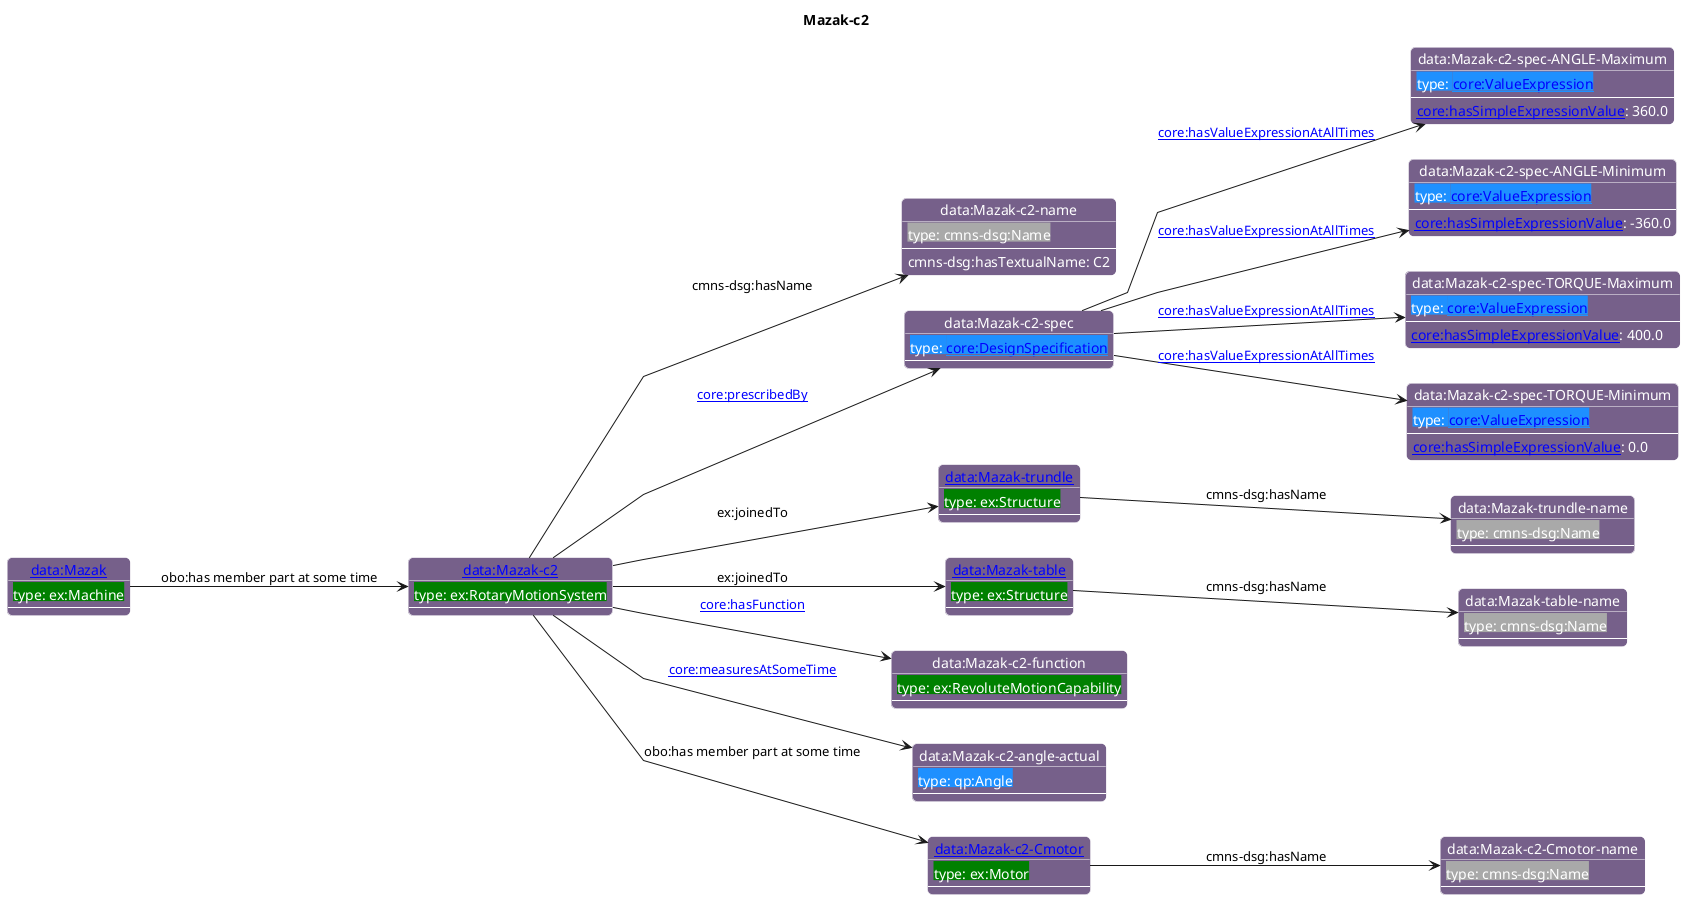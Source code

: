 @startuml
skinparam linetype polyline
left to right direction
title Mazak-c2

skinparam roundCorner 10

skinparam object {
  BackgroundColor 76608A
  fontColor White
  BorderColor White 
  FontName Helvetica   
}

skinparam class{
   BackgroundColor White
   fontColor black
   FontStyle bold
   FontName Helvetica
}

object "[[./Mazak-c2.html data:Mazak-c2]]" as o1 #76608A {
 <back:#Green>type: ex:RotaryMotionSystem</back> 
---
 }
object "data:Mazak-c2-name" as o2 #76608A {
 <back:#DarkGrey>type: cmns-dsg:Name</back> 
---
 }
object "data:Mazak-c2-spec" as o3 #76608A {
 <back:#1E90FF>type: [[https://spec.industrialontologies.org/ontology/core/Core/DesignSpecification core:DesignSpecification]]</back> 
---
 }
object "data:Mazak-c2-spec-ANGLE-Maximum" as o4 #76608A {
 <back:#1E90FF>type: [[https://spec.industrialontologies.org/ontology/core/Core/ValueExpression core:ValueExpression]]</back> 
---
 }
object "data:Mazak-c2-spec-ANGLE-Minimum" as o5 #76608A {
 <back:#1E90FF>type: [[https://spec.industrialontologies.org/ontology/core/Core/ValueExpression core:ValueExpression]]</back> 
---
 }
object "data:Mazak-c2-spec-TORQUE-Maximum" as o6 #76608A {
 <back:#1E90FF>type: [[https://spec.industrialontologies.org/ontology/core/Core/ValueExpression core:ValueExpression]]</back> 
---
 }
object "data:Mazak-c2-spec-TORQUE-Minimum" as o7 #76608A {
 <back:#1E90FF>type: [[https://spec.industrialontologies.org/ontology/core/Core/ValueExpression core:ValueExpression]]</back> 
---
 }
object "[[./Mazak-trundle.html data:Mazak-trundle]]" as o8 #76608A {
 <back:#Green>type: ex:Structure</back> 
---
 }
object "data:Mazak-trundle-name" as o9 #76608A {
 <back:#DarkGrey>type: cmns-dsg:Name</back> 
---
 }
object "[[./Mazak-table.html data:Mazak-table]]" as o10 #76608A {
 <back:#Green>type: ex:Structure</back> 
---
 }
object "data:Mazak-table-name" as o11 #76608A {
 <back:#DarkGrey>type: cmns-dsg:Name</back> 
---
 }
object "data:Mazak-c2-function" as o12 #76608A {
 <back:#Green>type: ex:RevoluteMotionCapability</back> 
---
 }
object "data:Mazak-c2-angle-actual" as o13 #76608A {
 <back:#1E90FF>type: qp:Angle</back> 
---
 }
object "[[./Mazak-c2-Cmotor.html data:Mazak-c2-Cmotor]]" as o14 #76608A {
 <back:#Green>type: ex:Motor</back> 
---
 }
object "data:Mazak-c2-Cmotor-name" as o15 #76608A {
 <back:#DarkGrey>type: cmns-dsg:Name</back> 
---
 }
object "[[./Mazak.html data:Mazak]]" as o16 #76608A {
 <back:#Green>type: ex:Machine</back> 
---
 }
o1 --> o2 : cmns-dsg:hasName
o2 : cmns-dsg:hasTextualName: C2
o1 --> o3 : [[https://spec.industrialontologies.org/ontology/core/Core/prescribedBy core:prescribedBy]]
o3 --> o4 : [[https://spec.industrialontologies.org/ontology/core/Core/hasValueExpressionAtAllTimes core:hasValueExpressionAtAllTimes]]
o4 : [[https://spec.industrialontologies.org/ontology/core/Core/hasSimpleExpressionValue core:hasSimpleExpressionValue]]: 360.0
o3 --> o5 : [[https://spec.industrialontologies.org/ontology/core/Core/hasValueExpressionAtAllTimes core:hasValueExpressionAtAllTimes]]
o5 : [[https://spec.industrialontologies.org/ontology/core/Core/hasSimpleExpressionValue core:hasSimpleExpressionValue]]: -360.0
o3 --> o6 : [[https://spec.industrialontologies.org/ontology/core/Core/hasValueExpressionAtAllTimes core:hasValueExpressionAtAllTimes]]
o6 : [[https://spec.industrialontologies.org/ontology/core/Core/hasSimpleExpressionValue core:hasSimpleExpressionValue]]: 400.0
o3 --> o7 : [[https://spec.industrialontologies.org/ontology/core/Core/hasValueExpressionAtAllTimes core:hasValueExpressionAtAllTimes]]
o7 : [[https://spec.industrialontologies.org/ontology/core/Core/hasSimpleExpressionValue core:hasSimpleExpressionValue]]: 0.0
o1 --> o8 : ex:joinedTo
o8 --> o9 : cmns-dsg:hasName
o1 --> o10 : ex:joinedTo
o10 --> o11 : cmns-dsg:hasName
o1 --> o12 : [[https://spec.industrialontologies.org/ontology/core/Core/hasFunction core:hasFunction]]
o1 --> o13 : [[https://spec.industrialontologies.org/ontology/core/Core/measuresAtSomeTime core:measuresAtSomeTime]]
o1 --> o14 : obo:has member part at some time
o14 --> o15 : cmns-dsg:hasName
o16 --> o1 : obo:has member part at some time
@enduml
